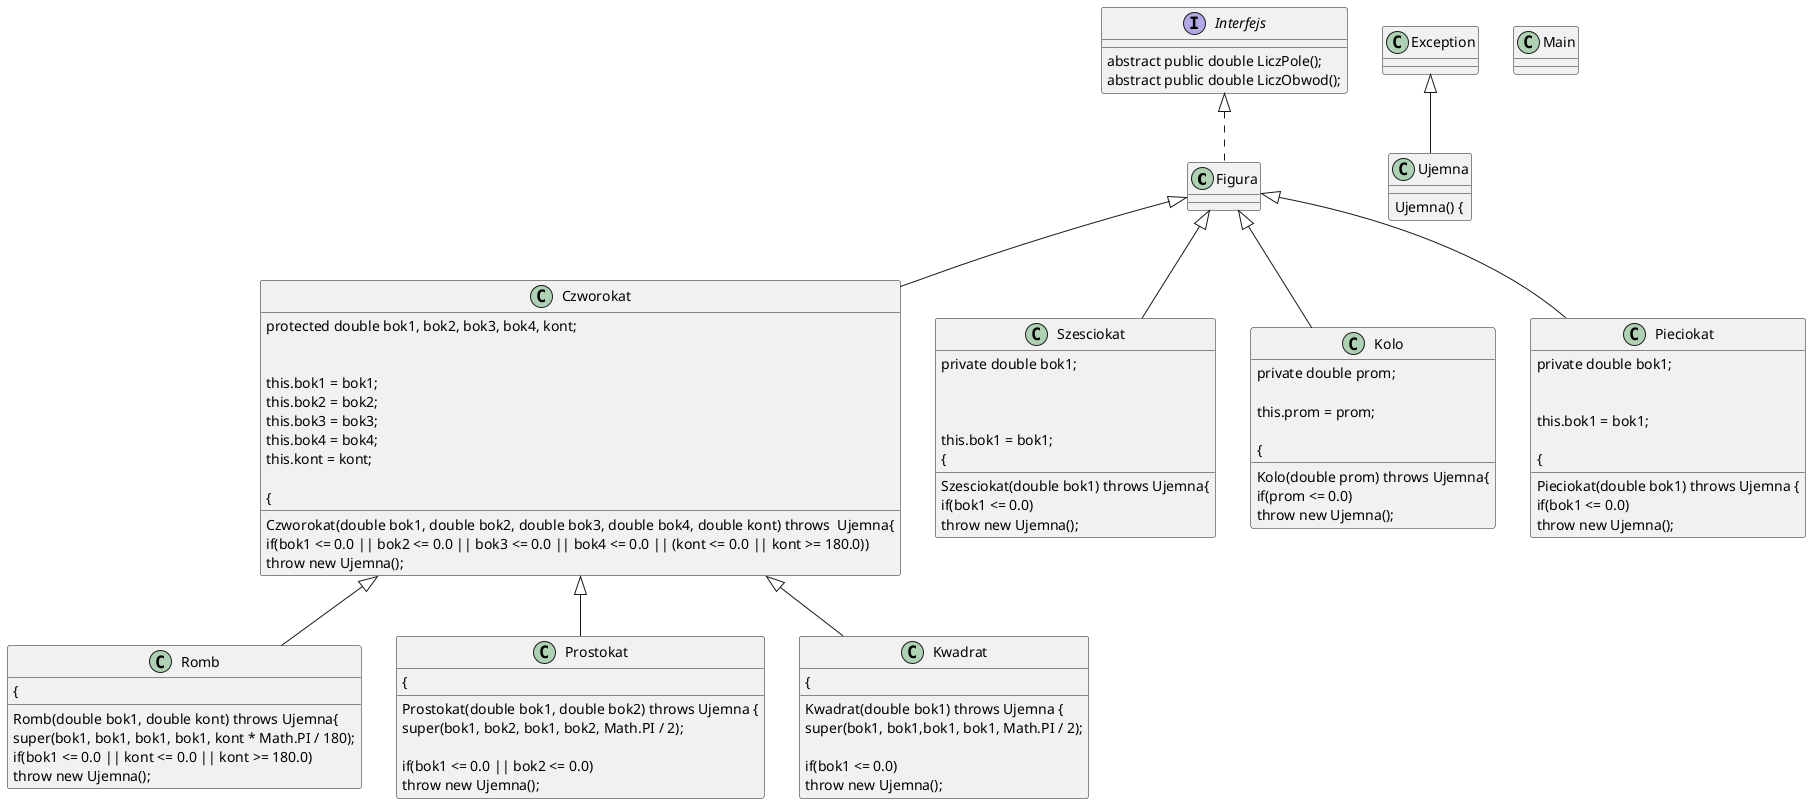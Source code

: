 @startuml
'https://plantuml.com/sequence-diagram
class Figura implements  Interfejs {

}
class Ujemna extends Exception {
    Ujemna() {
    }

class Czworokat extends Figura {



    protected double bok1, bok2, bok3, bok4, kont;

    Czworokat(double bok1, double bok2, double bok3, double bok4, double kont) throws  Ujemna{

        this.bok1 = bok1;
        this.bok2 = bok2;
        this.bok3 = bok3;
        this.bok4 = bok4;
        this.kont = kont;

        if(bok1 <= 0.0 || bok2 <= 0.0 || bok3 <= 0.0 || bok4 <= 0.0 || (kont <= 0.0 || kont >= 180.0))
        {
            throw new Ujemna();
        }

    class Romb extends Czworokat{

        Romb(double bok1, double kont) throws Ujemna{
            super(bok1, bok1, bok1, bok1, kont * Math.PI / 180);
            if(bok1 <= 0.0 || kont <= 0.0 || kont >= 180.0)
            {
                throw new Ujemna();
            }


class Szesciokat extends Figura {

    private double bok1;

    Szesciokat(double bok1) throws Ujemna{


        this.bok1 = bok1;
        if(bok1 <= 0.0)
        {
            throw new Ujemna();
        }
class Prostokat extends Czworokat {

    Prostokat(double bok1, double bok2) throws Ujemna {
        super(bok1, bok2, bok1, bok2, Math.PI / 2);

        if(bok1 <= 0.0 || bok2 <= 0.0)
        {
            throw new Ujemna();
        }

class Kolo extends Figura {
    private double prom;

    Kolo(double prom) throws Ujemna{
        this.prom = prom;

        if(prom <= 0.0)
        {
            throw new Ujemna();
        }

class Kwadrat extends Czworokat {

    Kwadrat(double bok1) throws Ujemna {
        super(bok1, bok1,bok1, bok1, Math.PI / 2);

        if(bok1 <= 0.0)
        {
            throw new Ujemna();
        }

        class Pieciokat extends Figura {

            private double bok1;

            Pieciokat(double bok1) throws Ujemna {

                this.bok1 = bok1;

                if(bok1 <= 0.0)
                {
                    throw new Ujemna();
                }
class Main{}
interface Interfejs{
    abstract public double LiczPole();
    abstract public double LiczObwod();
}

@enduml